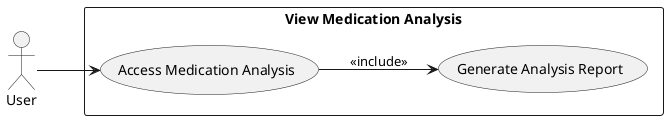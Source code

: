 @startuml
left to right direction
actor "User" as U
rectangle "View Medication Analysis" as Analysis {
  usecase "Access Medication Analysis" as UC1
  usecase "Generate Analysis Report" as UC2
}
U --> UC1
UC1 --> UC2 : <<include>>
@enduml
